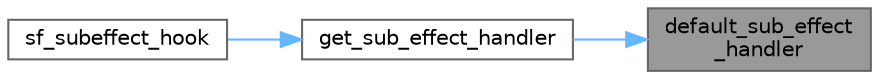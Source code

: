digraph "default_sub_effect_handler"
{
 // LATEX_PDF_SIZE
  bgcolor="transparent";
  edge [fontname=Helvetica,fontsize=10,labelfontname=Helvetica,labelfontsize=10];
  node [fontname=Helvetica,fontsize=10,shape=box,height=0.2,width=0.4];
  rankdir="RL";
  Node1 [id="Node000001",label="default_sub_effect\l_handler",height=0.2,width=0.4,color="gray40", fillcolor="grey60", style="filled", fontcolor="black",tooltip=" "];
  Node1 -> Node2 [id="edge1_Node000001_Node000002",dir="back",color="steelblue1",style="solid",tooltip=" "];
  Node2 [id="Node000002",label="get_sub_effect_handler",height=0.2,width=0.4,color="grey40", fillcolor="white", style="filled",URL="$sf__subeffect__registry_8cpp.html#a0b20af65c9e86bd5c6265c65595dfa2e",tooltip=" "];
  Node2 -> Node3 [id="edge2_Node000002_Node000003",dir="back",color="steelblue1",style="solid",tooltip=" "];
  Node3 [id="Node000003",label="sf_subeffect_hook",height=0.2,width=0.4,color="grey40", fillcolor="white", style="filled",URL="$sf__subeffect__hook_8c.html#a1dcff1e838a859bb7fd432cd6661016e",tooltip=" "];
}
